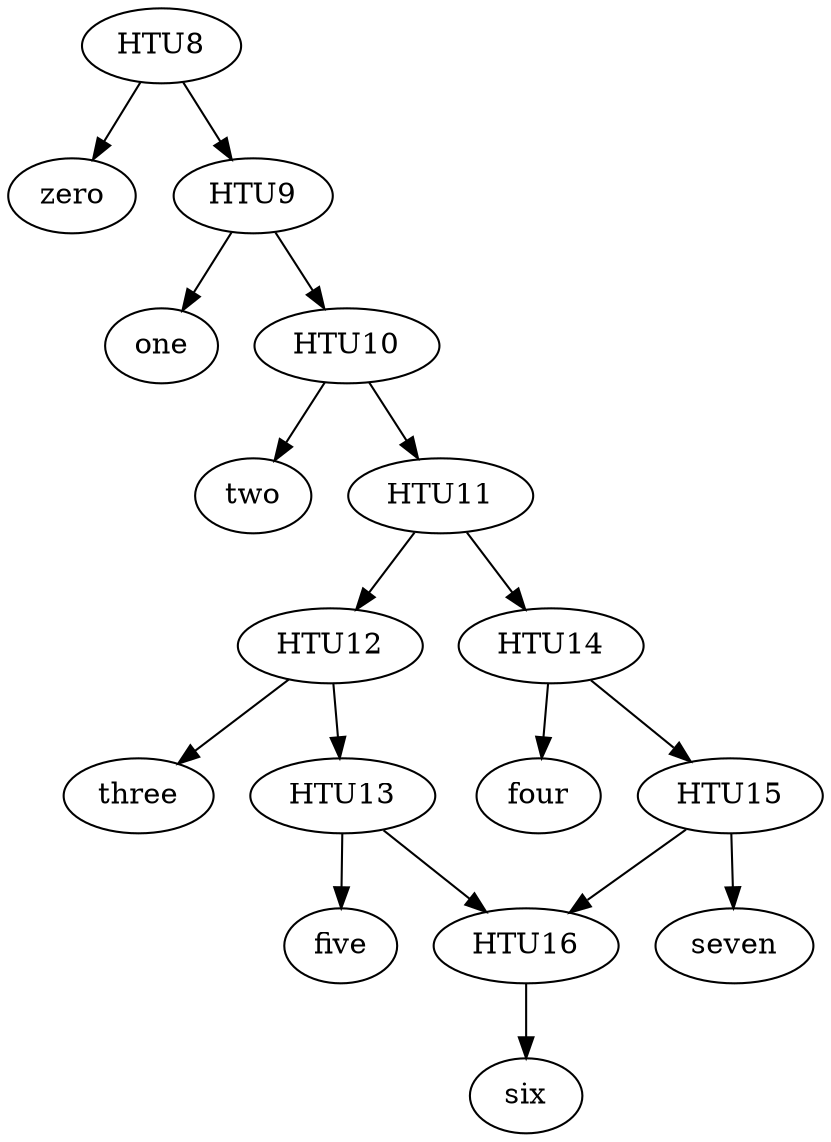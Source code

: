 digraph {
    0 [label=zero];
    1 [label=one];
    2 [label=two];
    3 [label=three];
    4 [label=four];
    5 [label=five];
    6 [label=six];
    7 [label=seven];
    8 [label=HTU8];
    9 [label=HTU9];
    10 [label=HTU10];
    11 [label=HTU11];
    12 [label=HTU12];
    13 [label=HTU13];
    14 [label=HTU14];
    15 [label=HTU15];
    16 [label=HTU16];
    8 -> 0 ;
 	8 -> 9 ;
 	9 -> 1 ;
 	9 -> 10 ;
 	10 -> 2 ;
 	10-> 11 ;
 	11 -> 12 ;
 	11 -> 14 ;
 	12 -> 3 ;
 	12 -> 13 ;
 	13 -> 5 ;
 	13 -> 16 ;
 	14 -> 4 ;
 	14 -> 15 ;
    15 -> 16;
    15 -> 7;
    16 -> 6; 
}